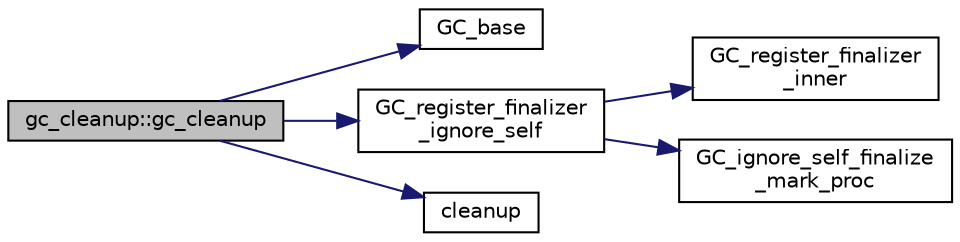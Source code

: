 digraph "gc_cleanup::gc_cleanup"
{
  edge [fontname="Helvetica",fontsize="10",labelfontname="Helvetica",labelfontsize="10"];
  node [fontname="Helvetica",fontsize="10",shape=record];
  rankdir="LR";
  Node0 [label="gc_cleanup::gc_cleanup",height=0.2,width=0.4,color="black", fillcolor="grey75", style="filled", fontcolor="black"];
  Node0 -> Node1 [color="midnightblue",fontsize="10",style="solid",fontname="Helvetica"];
  Node1 [label="GC_base",height=0.2,width=0.4,color="black", fillcolor="white", style="filled",URL="$d1/dd1/3rd_party_2gc_2include_2gc_8h.html#a8b93cd0c8d9c312bbdf0e679d10b680a"];
  Node0 -> Node2 [color="midnightblue",fontsize="10",style="solid",fontname="Helvetica"];
  Node2 [label="GC_register_finalizer\l_ignore_self",height=0.2,width=0.4,color="black", fillcolor="white", style="filled",URL="$d3/d1e/finalize_8c.html#a8e941f295c39454e8adf37c19a9e52ea"];
  Node2 -> Node3 [color="midnightblue",fontsize="10",style="solid",fontname="Helvetica"];
  Node3 [label="GC_register_finalizer\l_inner",height=0.2,width=0.4,color="black", fillcolor="white", style="filled",URL="$d3/d1e/finalize_8c.html#ab55c7b28e0047a802bf670c3240af122"];
  Node2 -> Node4 [color="midnightblue",fontsize="10",style="solid",fontname="Helvetica"];
  Node4 [label="GC_ignore_self_finalize\l_mark_proc",height=0.2,width=0.4,color="black", fillcolor="white", style="filled",URL="$d3/d1e/finalize_8c.html#a994744afd8aa6a32145f61e8d76e6a36"];
  Node0 -> Node5 [color="midnightblue",fontsize="10",style="solid",fontname="Helvetica"];
  Node5 [label="cleanup",height=0.2,width=0.4,color="black", fillcolor="white", style="filled",URL="$da/d1d/launch_8c.html#a4b66d5e31b5dc18b314c8a68163263bd"];
}
